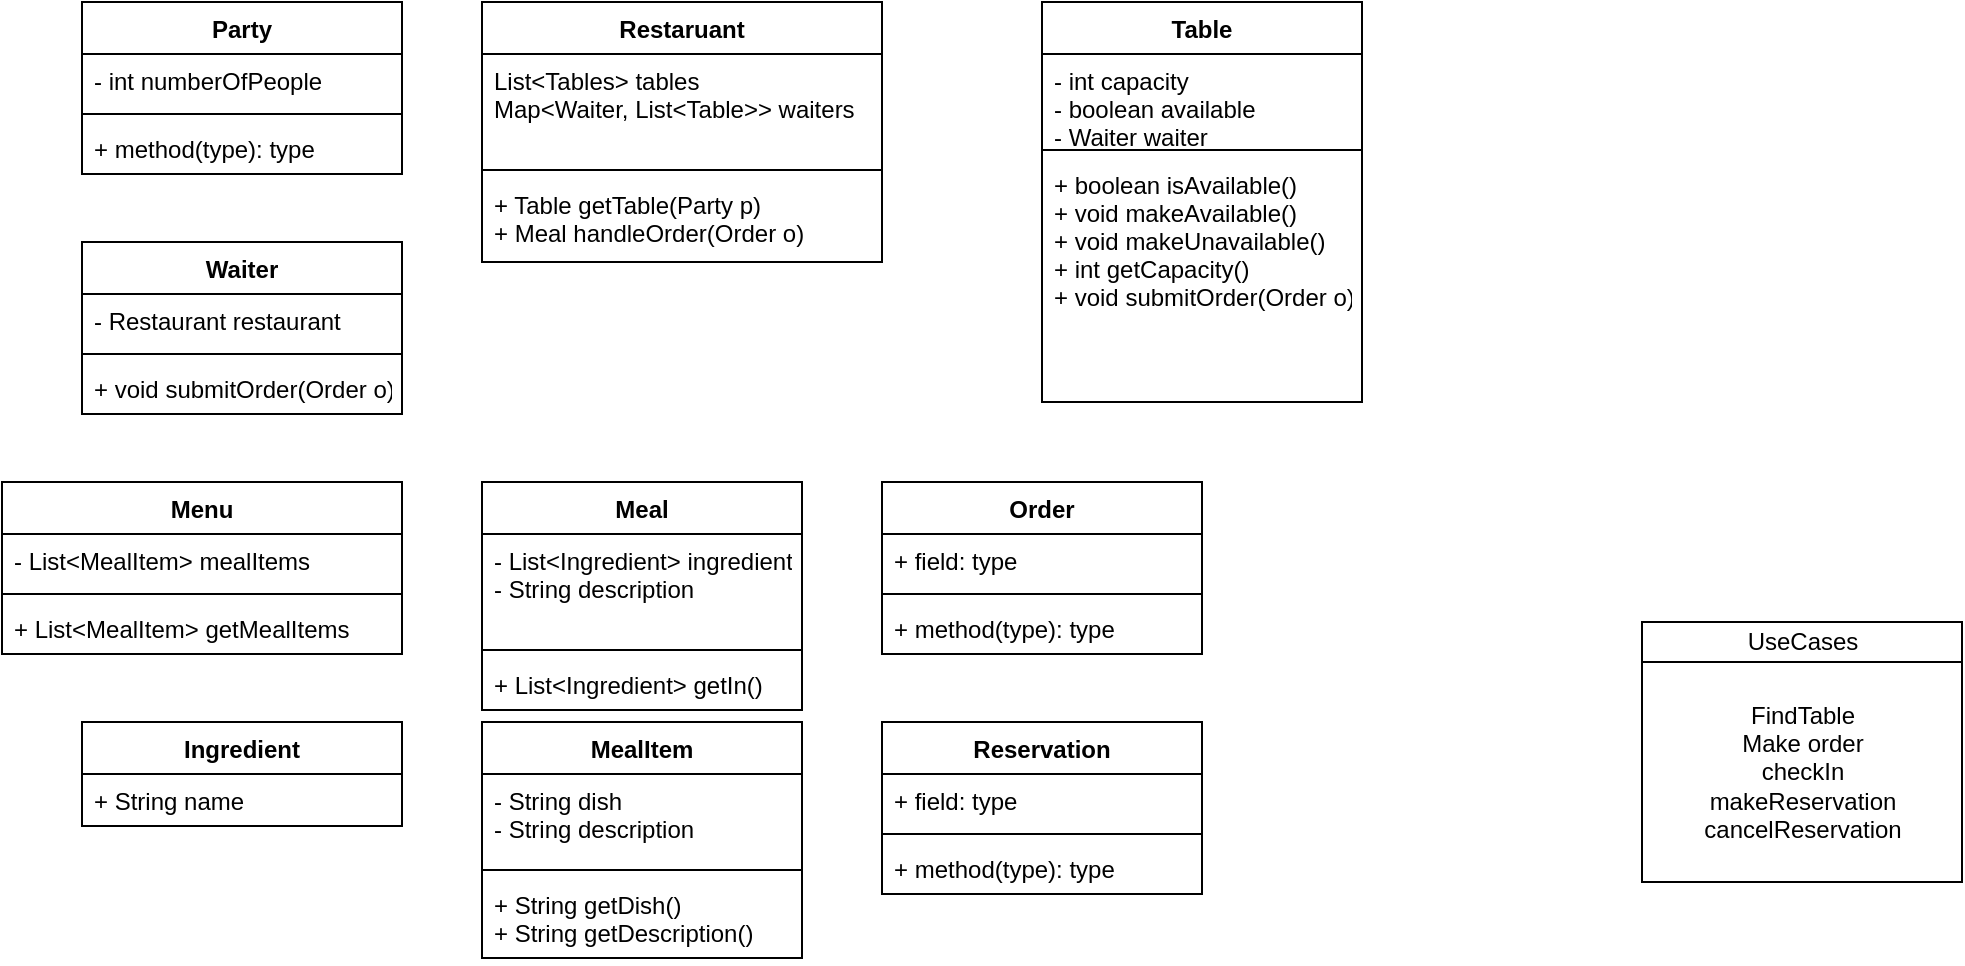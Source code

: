 <mxfile version="14.7.7" type="github">
  <diagram id="zlAXnXmUfwZvecLaY-P1" name="Page-1">
    <mxGraphModel dx="1662" dy="794" grid="1" gridSize="10" guides="1" tooltips="1" connect="1" arrows="1" fold="1" page="1" pageScale="1" pageWidth="850" pageHeight="1100" math="0" shadow="0">
      <root>
        <mxCell id="0" />
        <mxCell id="1" parent="0" />
        <mxCell id="X6Ru6zkWsFdic3VHfdXA-1" value="Restaruant" style="swimlane;fontStyle=1;align=center;verticalAlign=top;childLayout=stackLayout;horizontal=1;startSize=26;horizontalStack=0;resizeParent=1;resizeParentMax=0;resizeLast=0;collapsible=1;marginBottom=0;" parent="1" vertex="1">
          <mxGeometry x="320" y="240" width="200" height="130" as="geometry" />
        </mxCell>
        <mxCell id="X6Ru6zkWsFdic3VHfdXA-2" value="List&lt;Tables&gt; tables&#xa;Map&lt;Waiter, List&lt;Table&gt;&gt; waiters" style="text;strokeColor=none;fillColor=none;align=left;verticalAlign=top;spacingLeft=4;spacingRight=4;overflow=hidden;rotatable=0;points=[[0,0.5],[1,0.5]];portConstraint=eastwest;" parent="X6Ru6zkWsFdic3VHfdXA-1" vertex="1">
          <mxGeometry y="26" width="200" height="54" as="geometry" />
        </mxCell>
        <mxCell id="X6Ru6zkWsFdic3VHfdXA-3" value="" style="line;strokeWidth=1;fillColor=none;align=left;verticalAlign=middle;spacingTop=-1;spacingLeft=3;spacingRight=3;rotatable=0;labelPosition=right;points=[];portConstraint=eastwest;" parent="X6Ru6zkWsFdic3VHfdXA-1" vertex="1">
          <mxGeometry y="80" width="200" height="8" as="geometry" />
        </mxCell>
        <mxCell id="X6Ru6zkWsFdic3VHfdXA-4" value="+ Table getTable(Party p)&#xa;+ Meal handleOrder(Order o)" style="text;strokeColor=none;fillColor=none;align=left;verticalAlign=top;spacingLeft=4;spacingRight=4;overflow=hidden;rotatable=0;points=[[0,0.5],[1,0.5]];portConstraint=eastwest;" parent="X6Ru6zkWsFdic3VHfdXA-1" vertex="1">
          <mxGeometry y="88" width="200" height="42" as="geometry" />
        </mxCell>
        <mxCell id="X6Ru6zkWsFdic3VHfdXA-5" value="Meal" style="swimlane;fontStyle=1;align=center;verticalAlign=top;childLayout=stackLayout;horizontal=1;startSize=26;horizontalStack=0;resizeParent=1;resizeParentMax=0;resizeLast=0;collapsible=1;marginBottom=0;" parent="1" vertex="1">
          <mxGeometry x="320" y="480" width="160" height="114" as="geometry" />
        </mxCell>
        <mxCell id="X6Ru6zkWsFdic3VHfdXA-6" value="- List&lt;Ingredient&gt; ingredients&#xa;- String description" style="text;strokeColor=none;fillColor=none;align=left;verticalAlign=top;spacingLeft=4;spacingRight=4;overflow=hidden;rotatable=0;points=[[0,0.5],[1,0.5]];portConstraint=eastwest;" parent="X6Ru6zkWsFdic3VHfdXA-5" vertex="1">
          <mxGeometry y="26" width="160" height="54" as="geometry" />
        </mxCell>
        <mxCell id="X6Ru6zkWsFdic3VHfdXA-7" value="" style="line;strokeWidth=1;fillColor=none;align=left;verticalAlign=middle;spacingTop=-1;spacingLeft=3;spacingRight=3;rotatable=0;labelPosition=right;points=[];portConstraint=eastwest;" parent="X6Ru6zkWsFdic3VHfdXA-5" vertex="1">
          <mxGeometry y="80" width="160" height="8" as="geometry" />
        </mxCell>
        <mxCell id="X6Ru6zkWsFdic3VHfdXA-8" value="+ List&lt;Ingredient&gt; getIn()" style="text;strokeColor=none;fillColor=none;align=left;verticalAlign=top;spacingLeft=4;spacingRight=4;overflow=hidden;rotatable=0;points=[[0,0.5],[1,0.5]];portConstraint=eastwest;" parent="X6Ru6zkWsFdic3VHfdXA-5" vertex="1">
          <mxGeometry y="88" width="160" height="26" as="geometry" />
        </mxCell>
        <mxCell id="X6Ru6zkWsFdic3VHfdXA-9" value="Table" style="swimlane;fontStyle=1;align=center;verticalAlign=top;childLayout=stackLayout;horizontal=1;startSize=26;horizontalStack=0;resizeParent=1;resizeParentMax=0;resizeLast=0;collapsible=1;marginBottom=0;" parent="1" vertex="1">
          <mxGeometry x="600" y="240" width="160" height="200" as="geometry" />
        </mxCell>
        <mxCell id="X6Ru6zkWsFdic3VHfdXA-10" value="- int capacity&#xa;- boolean available&#xa;- Waiter waiter" style="text;strokeColor=none;fillColor=none;align=left;verticalAlign=top;spacingLeft=4;spacingRight=4;overflow=hidden;rotatable=0;points=[[0,0.5],[1,0.5]];portConstraint=eastwest;" parent="X6Ru6zkWsFdic3VHfdXA-9" vertex="1">
          <mxGeometry y="26" width="160" height="44" as="geometry" />
        </mxCell>
        <mxCell id="X6Ru6zkWsFdic3VHfdXA-11" value="" style="line;strokeWidth=1;fillColor=none;align=left;verticalAlign=middle;spacingTop=-1;spacingLeft=3;spacingRight=3;rotatable=0;labelPosition=right;points=[];portConstraint=eastwest;" parent="X6Ru6zkWsFdic3VHfdXA-9" vertex="1">
          <mxGeometry y="70" width="160" height="8" as="geometry" />
        </mxCell>
        <mxCell id="X6Ru6zkWsFdic3VHfdXA-12" value="+ boolean isAvailable()&#xa;+ void makeAvailable()&#xa;+ void makeUnavailable()&#xa;+ int getCapacity()&#xa;+ void submitOrder(Order o)" style="text;strokeColor=none;fillColor=none;align=left;verticalAlign=top;spacingLeft=4;spacingRight=4;overflow=hidden;rotatable=0;points=[[0,0.5],[1,0.5]];portConstraint=eastwest;" parent="X6Ru6zkWsFdic3VHfdXA-9" vertex="1">
          <mxGeometry y="78" width="160" height="122" as="geometry" />
        </mxCell>
        <mxCell id="X6Ru6zkWsFdic3VHfdXA-13" value="Order" style="swimlane;fontStyle=1;align=center;verticalAlign=top;childLayout=stackLayout;horizontal=1;startSize=26;horizontalStack=0;resizeParent=1;resizeParentMax=0;resizeLast=0;collapsible=1;marginBottom=0;" parent="1" vertex="1">
          <mxGeometry x="520" y="480" width="160" height="86" as="geometry" />
        </mxCell>
        <mxCell id="X6Ru6zkWsFdic3VHfdXA-14" value="+ field: type" style="text;strokeColor=none;fillColor=none;align=left;verticalAlign=top;spacingLeft=4;spacingRight=4;overflow=hidden;rotatable=0;points=[[0,0.5],[1,0.5]];portConstraint=eastwest;" parent="X6Ru6zkWsFdic3VHfdXA-13" vertex="1">
          <mxGeometry y="26" width="160" height="26" as="geometry" />
        </mxCell>
        <mxCell id="X6Ru6zkWsFdic3VHfdXA-15" value="" style="line;strokeWidth=1;fillColor=none;align=left;verticalAlign=middle;spacingTop=-1;spacingLeft=3;spacingRight=3;rotatable=0;labelPosition=right;points=[];portConstraint=eastwest;" parent="X6Ru6zkWsFdic3VHfdXA-13" vertex="1">
          <mxGeometry y="52" width="160" height="8" as="geometry" />
        </mxCell>
        <mxCell id="X6Ru6zkWsFdic3VHfdXA-16" value="+ method(type): type" style="text;strokeColor=none;fillColor=none;align=left;verticalAlign=top;spacingLeft=4;spacingRight=4;overflow=hidden;rotatable=0;points=[[0,0.5],[1,0.5]];portConstraint=eastwest;" parent="X6Ru6zkWsFdic3VHfdXA-13" vertex="1">
          <mxGeometry y="60" width="160" height="26" as="geometry" />
        </mxCell>
        <mxCell id="X6Ru6zkWsFdic3VHfdXA-18" value="Menu" style="swimlane;fontStyle=1;align=center;verticalAlign=top;childLayout=stackLayout;horizontal=1;startSize=26;horizontalStack=0;resizeParent=1;resizeParentMax=0;resizeLast=0;collapsible=1;marginBottom=0;" parent="1" vertex="1">
          <mxGeometry x="80" y="480" width="200" height="86" as="geometry" />
        </mxCell>
        <mxCell id="X6Ru6zkWsFdic3VHfdXA-19" value="- List&lt;MealItem&gt; mealItems" style="text;strokeColor=none;fillColor=none;align=left;verticalAlign=top;spacingLeft=4;spacingRight=4;overflow=hidden;rotatable=0;points=[[0,0.5],[1,0.5]];portConstraint=eastwest;" parent="X6Ru6zkWsFdic3VHfdXA-18" vertex="1">
          <mxGeometry y="26" width="200" height="26" as="geometry" />
        </mxCell>
        <mxCell id="X6Ru6zkWsFdic3VHfdXA-20" value="" style="line;strokeWidth=1;fillColor=none;align=left;verticalAlign=middle;spacingTop=-1;spacingLeft=3;spacingRight=3;rotatable=0;labelPosition=right;points=[];portConstraint=eastwest;" parent="X6Ru6zkWsFdic3VHfdXA-18" vertex="1">
          <mxGeometry y="52" width="200" height="8" as="geometry" />
        </mxCell>
        <mxCell id="X6Ru6zkWsFdic3VHfdXA-21" value="+ List&lt;MealItem&gt; getMealItems" style="text;strokeColor=none;fillColor=none;align=left;verticalAlign=top;spacingLeft=4;spacingRight=4;overflow=hidden;rotatable=0;points=[[0,0.5],[1,0.5]];portConstraint=eastwest;" parent="X6Ru6zkWsFdic3VHfdXA-18" vertex="1">
          <mxGeometry y="60" width="200" height="26" as="geometry" />
        </mxCell>
        <mxCell id="X6Ru6zkWsFdic3VHfdXA-22" value="Waiter" style="swimlane;fontStyle=1;align=center;verticalAlign=top;childLayout=stackLayout;horizontal=1;startSize=26;horizontalStack=0;resizeParent=1;resizeParentMax=0;resizeLast=0;collapsible=1;marginBottom=0;" parent="1" vertex="1">
          <mxGeometry x="120" y="360" width="160" height="86" as="geometry" />
        </mxCell>
        <mxCell id="X6Ru6zkWsFdic3VHfdXA-23" value="- Restaurant restaurant" style="text;strokeColor=none;fillColor=none;align=left;verticalAlign=top;spacingLeft=4;spacingRight=4;overflow=hidden;rotatable=0;points=[[0,0.5],[1,0.5]];portConstraint=eastwest;" parent="X6Ru6zkWsFdic3VHfdXA-22" vertex="1">
          <mxGeometry y="26" width="160" height="26" as="geometry" />
        </mxCell>
        <mxCell id="X6Ru6zkWsFdic3VHfdXA-24" value="" style="line;strokeWidth=1;fillColor=none;align=left;verticalAlign=middle;spacingTop=-1;spacingLeft=3;spacingRight=3;rotatable=0;labelPosition=right;points=[];portConstraint=eastwest;" parent="X6Ru6zkWsFdic3VHfdXA-22" vertex="1">
          <mxGeometry y="52" width="160" height="8" as="geometry" />
        </mxCell>
        <mxCell id="X6Ru6zkWsFdic3VHfdXA-25" value="+ void submitOrder(Order o)" style="text;strokeColor=none;fillColor=none;align=left;verticalAlign=top;spacingLeft=4;spacingRight=4;overflow=hidden;rotatable=0;points=[[0,0.5],[1,0.5]];portConstraint=eastwest;" parent="X6Ru6zkWsFdic3VHfdXA-22" vertex="1">
          <mxGeometry y="60" width="160" height="26" as="geometry" />
        </mxCell>
        <mxCell id="X6Ru6zkWsFdic3VHfdXA-26" value="Ingredient" style="swimlane;fontStyle=1;align=center;verticalAlign=top;childLayout=stackLayout;horizontal=1;startSize=26;horizontalStack=0;resizeParent=1;resizeParentMax=0;resizeLast=0;collapsible=1;marginBottom=0;" parent="1" vertex="1">
          <mxGeometry x="120" y="600" width="160" height="52" as="geometry" />
        </mxCell>
        <mxCell id="X6Ru6zkWsFdic3VHfdXA-27" value="+ String name" style="text;strokeColor=none;fillColor=none;align=left;verticalAlign=top;spacingLeft=4;spacingRight=4;overflow=hidden;rotatable=0;points=[[0,0.5],[1,0.5]];portConstraint=eastwest;" parent="X6Ru6zkWsFdic3VHfdXA-26" vertex="1">
          <mxGeometry y="26" width="160" height="26" as="geometry" />
        </mxCell>
        <mxCell id="X6Ru6zkWsFdic3VHfdXA-30" value="MealItem" style="swimlane;fontStyle=1;align=center;verticalAlign=top;childLayout=stackLayout;horizontal=1;startSize=26;horizontalStack=0;resizeParent=1;resizeParentMax=0;resizeLast=0;collapsible=1;marginBottom=0;" parent="1" vertex="1">
          <mxGeometry x="320" y="600" width="160" height="118" as="geometry" />
        </mxCell>
        <mxCell id="X6Ru6zkWsFdic3VHfdXA-31" value="- String dish&#xa;- String description" style="text;strokeColor=none;fillColor=none;align=left;verticalAlign=top;spacingLeft=4;spacingRight=4;overflow=hidden;rotatable=0;points=[[0,0.5],[1,0.5]];portConstraint=eastwest;" parent="X6Ru6zkWsFdic3VHfdXA-30" vertex="1">
          <mxGeometry y="26" width="160" height="44" as="geometry" />
        </mxCell>
        <mxCell id="X6Ru6zkWsFdic3VHfdXA-32" value="" style="line;strokeWidth=1;fillColor=none;align=left;verticalAlign=middle;spacingTop=-1;spacingLeft=3;spacingRight=3;rotatable=0;labelPosition=right;points=[];portConstraint=eastwest;" parent="X6Ru6zkWsFdic3VHfdXA-30" vertex="1">
          <mxGeometry y="70" width="160" height="8" as="geometry" />
        </mxCell>
        <mxCell id="X6Ru6zkWsFdic3VHfdXA-33" value="+ String getDish()&#xa;+ String getDescription()" style="text;strokeColor=none;fillColor=none;align=left;verticalAlign=top;spacingLeft=4;spacingRight=4;overflow=hidden;rotatable=0;points=[[0,0.5],[1,0.5]];portConstraint=eastwest;" parent="X6Ru6zkWsFdic3VHfdXA-30" vertex="1">
          <mxGeometry y="78" width="160" height="40" as="geometry" />
        </mxCell>
        <mxCell id="X6Ru6zkWsFdic3VHfdXA-34" value="Reservation" style="swimlane;fontStyle=1;align=center;verticalAlign=top;childLayout=stackLayout;horizontal=1;startSize=26;horizontalStack=0;resizeParent=1;resizeParentMax=0;resizeLast=0;collapsible=1;marginBottom=0;" parent="1" vertex="1">
          <mxGeometry x="520" y="600" width="160" height="86" as="geometry" />
        </mxCell>
        <mxCell id="X6Ru6zkWsFdic3VHfdXA-35" value="+ field: type" style="text;strokeColor=none;fillColor=none;align=left;verticalAlign=top;spacingLeft=4;spacingRight=4;overflow=hidden;rotatable=0;points=[[0,0.5],[1,0.5]];portConstraint=eastwest;" parent="X6Ru6zkWsFdic3VHfdXA-34" vertex="1">
          <mxGeometry y="26" width="160" height="26" as="geometry" />
        </mxCell>
        <mxCell id="X6Ru6zkWsFdic3VHfdXA-36" value="" style="line;strokeWidth=1;fillColor=none;align=left;verticalAlign=middle;spacingTop=-1;spacingLeft=3;spacingRight=3;rotatable=0;labelPosition=right;points=[];portConstraint=eastwest;" parent="X6Ru6zkWsFdic3VHfdXA-34" vertex="1">
          <mxGeometry y="52" width="160" height="8" as="geometry" />
        </mxCell>
        <mxCell id="X6Ru6zkWsFdic3VHfdXA-37" value="+ method(type): type" style="text;strokeColor=none;fillColor=none;align=left;verticalAlign=top;spacingLeft=4;spacingRight=4;overflow=hidden;rotatable=0;points=[[0,0.5],[1,0.5]];portConstraint=eastwest;" parent="X6Ru6zkWsFdic3VHfdXA-34" vertex="1">
          <mxGeometry y="60" width="160" height="26" as="geometry" />
        </mxCell>
        <mxCell id="IkJdp_fMmiw_Zcvo8B6t-1" value="Party" style="swimlane;fontStyle=1;align=center;verticalAlign=top;childLayout=stackLayout;horizontal=1;startSize=26;horizontalStack=0;resizeParent=1;resizeParentMax=0;resizeLast=0;collapsible=1;marginBottom=0;" vertex="1" parent="1">
          <mxGeometry x="120" y="240" width="160" height="86" as="geometry" />
        </mxCell>
        <mxCell id="IkJdp_fMmiw_Zcvo8B6t-2" value="- int numberOfPeople" style="text;strokeColor=none;fillColor=none;align=left;verticalAlign=top;spacingLeft=4;spacingRight=4;overflow=hidden;rotatable=0;points=[[0,0.5],[1,0.5]];portConstraint=eastwest;" vertex="1" parent="IkJdp_fMmiw_Zcvo8B6t-1">
          <mxGeometry y="26" width="160" height="26" as="geometry" />
        </mxCell>
        <mxCell id="IkJdp_fMmiw_Zcvo8B6t-3" value="" style="line;strokeWidth=1;fillColor=none;align=left;verticalAlign=middle;spacingTop=-1;spacingLeft=3;spacingRight=3;rotatable=0;labelPosition=right;points=[];portConstraint=eastwest;" vertex="1" parent="IkJdp_fMmiw_Zcvo8B6t-1">
          <mxGeometry y="52" width="160" height="8" as="geometry" />
        </mxCell>
        <mxCell id="IkJdp_fMmiw_Zcvo8B6t-4" value="+ method(type): type" style="text;strokeColor=none;fillColor=none;align=left;verticalAlign=top;spacingLeft=4;spacingRight=4;overflow=hidden;rotatable=0;points=[[0,0.5],[1,0.5]];portConstraint=eastwest;" vertex="1" parent="IkJdp_fMmiw_Zcvo8B6t-1">
          <mxGeometry y="60" width="160" height="26" as="geometry" />
        </mxCell>
        <mxCell id="IkJdp_fMmiw_Zcvo8B6t-5" value="" style="group" vertex="1" connectable="0" parent="1">
          <mxGeometry x="900" y="550" width="160" height="130" as="geometry" />
        </mxCell>
        <mxCell id="X6Ru6zkWsFdic3VHfdXA-38" value="UseCases" style="html=1;" parent="IkJdp_fMmiw_Zcvo8B6t-5" vertex="1">
          <mxGeometry width="160" height="20" as="geometry" />
        </mxCell>
        <mxCell id="X6Ru6zkWsFdic3VHfdXA-39" value="FindTable&lt;br&gt;Make order&lt;br&gt;checkIn&lt;br&gt;makeReservation&lt;br&gt;cancelReservation" style="html=1;" parent="IkJdp_fMmiw_Zcvo8B6t-5" vertex="1">
          <mxGeometry y="20" width="160" height="110" as="geometry" />
        </mxCell>
      </root>
    </mxGraphModel>
  </diagram>
</mxfile>
